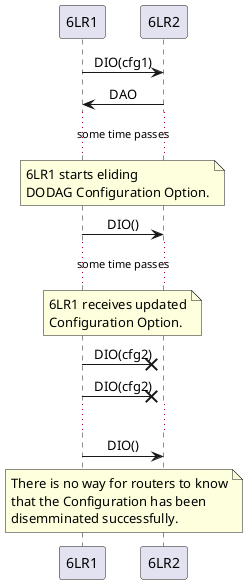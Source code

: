 @startuml

skinparam sequenceMessageAlign center

6LR1 -> 6LR2: DIO(cfg1)
6LR1 <- 6LR2: DAO
... some time passes ...
note over 6LR1, 6LR2
6LR1 starts eliding 
DODAG Configuration Option.
end note
6LR1 -> 6LR2: DIO()
... some time passes ...
note over 6LR1, 6LR2
6LR1 receives updated
Configuration Option.
end note
6LR1 -X 6LR2: DIO(cfg2)
6LR1 -X 6LR2: DIO(cfg2)
...
6LR1 -> 6LR2: DIO()

note over 6LR1, 6LR2
There is no way for routers to know
that the Configuration has been
disemminated successfully.
end note


@enduml
